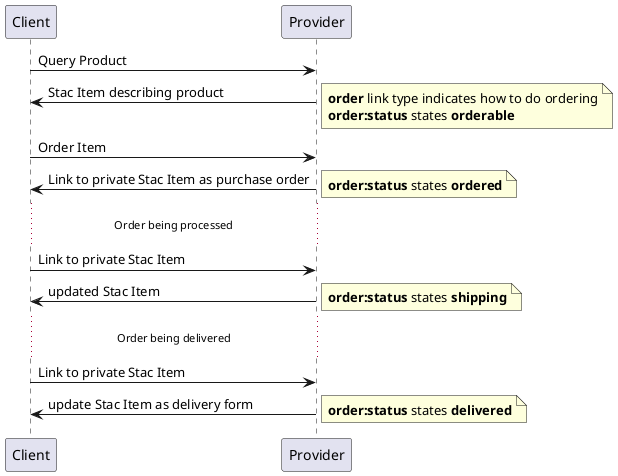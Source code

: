 @startuml

!pragma teoz true

Client -> Provider: Query Product
Provider -> Client: Stac Item describing product
note right: **order** link type indicates how to do ordering\n**order:status** states **orderable**

Client -> Provider: Order Item
Provider -> Client: Link to private Stac Item as purchase order
note right: **order:status** states **ordered**

...Order being processed...

Client -> Provider: Link to private Stac Item
Provider -> Client: updated Stac Item
note right: **order:status** states **shipping**

...Order being delivered...

Client -> Provider: Link to private Stac Item
Provider -> Client: update Stac Item as delivery form
note right: **order:status** states **delivered**

@enduml